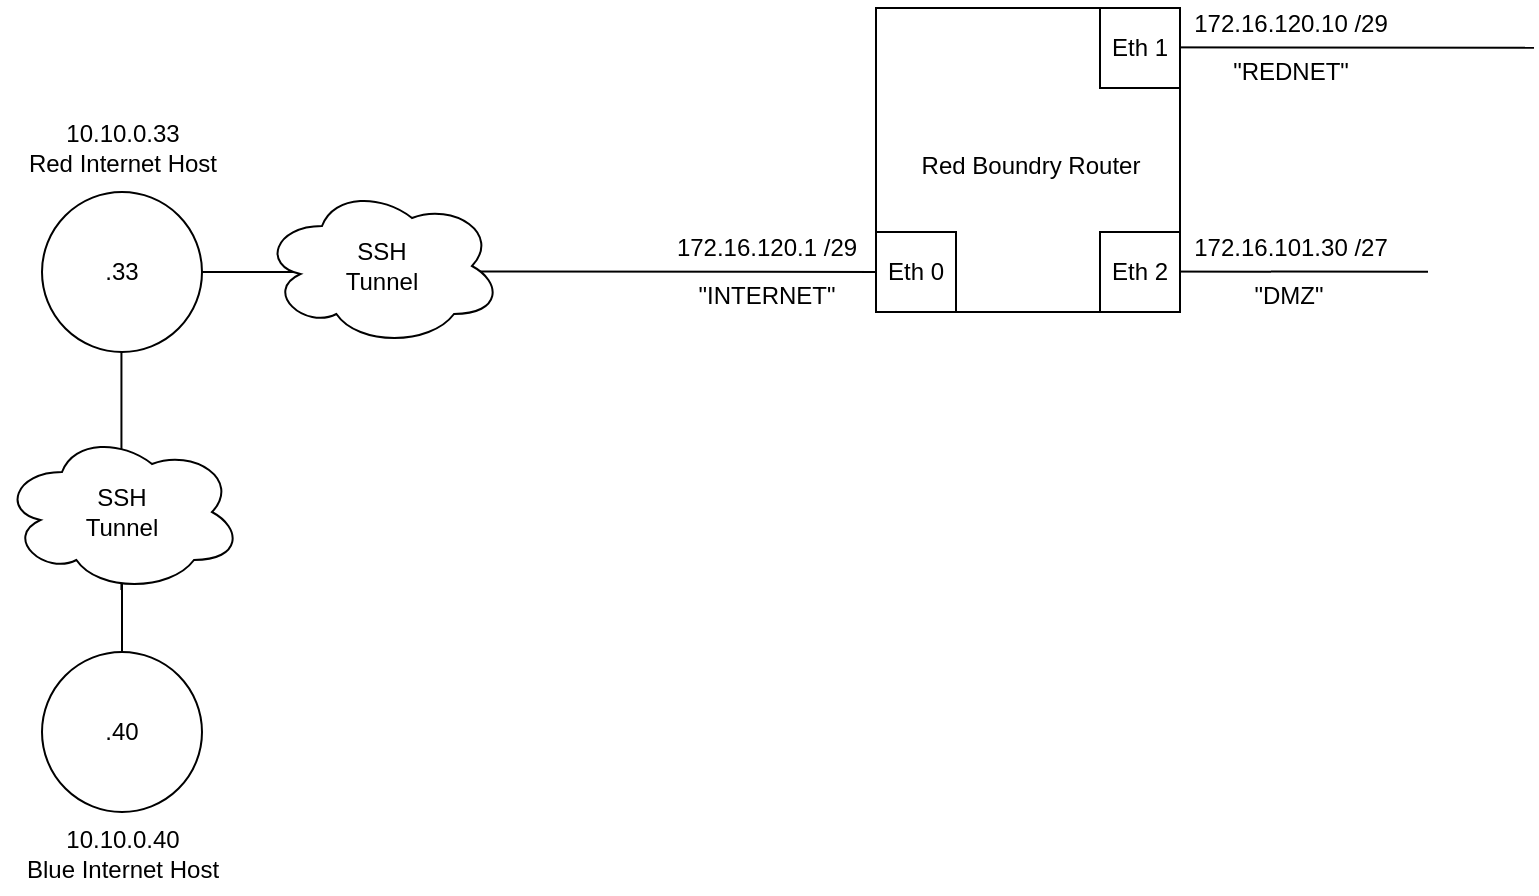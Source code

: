 <mxfile version="27.0.1">
  <diagram name="Page-1" id="r5pY6OEH55r_MRl_l-7a">
    <mxGraphModel dx="1020" dy="1726" grid="0" gridSize="10" guides="1" tooltips="1" connect="1" arrows="1" fold="1" page="1" pageScale="1" pageWidth="850" pageHeight="1100" math="0" shadow="0">
      <root>
        <mxCell id="0" />
        <mxCell id="1" parent="0" />
        <mxCell id="gthj1zMNGUcNPDBHIXGr-12" value="" style="endArrow=none;html=1;rounded=0;exitX=1;exitY=0.5;exitDx=0;exitDy=0;" edge="1" parent="1">
          <mxGeometry width="50" height="50" relative="1" as="geometry">
            <mxPoint x="559" y="348.64" as="sourcePoint" />
            <mxPoint x="776" y="348.91" as="targetPoint" />
          </mxGeometry>
        </mxCell>
        <mxCell id="gthj1zMNGUcNPDBHIXGr-13" value="" style="endArrow=none;html=1;rounded=0;exitX=1;exitY=0.5;exitDx=0;exitDy=0;" edge="1" parent="1">
          <mxGeometry width="50" height="50" relative="1" as="geometry">
            <mxPoint x="506" y="460.64" as="sourcePoint" />
            <mxPoint x="723" y="460.91" as="targetPoint" />
          </mxGeometry>
        </mxCell>
        <mxCell id="gthj1zMNGUcNPDBHIXGr-10" value="" style="endArrow=none;html=1;rounded=0;exitX=1;exitY=0.5;exitDx=0;exitDy=0;" edge="1" parent="1" target="gthj1zMNGUcNPDBHIXGr-8">
          <mxGeometry width="50" height="50" relative="1" as="geometry">
            <mxPoint x="230" y="460.73" as="sourcePoint" />
            <mxPoint x="447" y="461" as="targetPoint" />
          </mxGeometry>
        </mxCell>
        <mxCell id="gthj1zMNGUcNPDBHIXGr-9" value="172.16.120.1 /29" style="text;html=1;align=center;verticalAlign=middle;resizable=0;points=[];autosize=1;strokeColor=none;fillColor=none;spacingBottom=0;" vertex="1" parent="1">
          <mxGeometry x="338" y="437" width="108" height="24" as="geometry" />
        </mxCell>
        <mxCell id="gthj1zMNGUcNPDBHIXGr-1" value="" style="endArrow=none;html=1;rounded=0;entryX=0.75;entryY=0.538;entryDx=0;entryDy=0;entryPerimeter=0;exitX=1;exitY=0.5;exitDx=0;exitDy=0;" edge="1" parent="1" source="S18QFQnf7gFGDbzn0xPW-7" target="S18QFQnf7gFGDbzn0xPW-9">
          <mxGeometry width="50" height="50" relative="1" as="geometry">
            <mxPoint x="100" y="511" as="sourcePoint" />
            <mxPoint x="200.04" y="515" as="targetPoint" />
          </mxGeometry>
        </mxCell>
        <mxCell id="S18QFQnf7gFGDbzn0xPW-6" value="" style="endArrow=none;html=1;rounded=0;" parent="1" edge="1">
          <mxGeometry width="50" height="50" relative="1" as="geometry">
            <mxPoint x="69.72" y="620" as="sourcePoint" />
            <mxPoint x="69.72" y="500" as="targetPoint" />
          </mxGeometry>
        </mxCell>
        <mxCell id="S18QFQnf7gFGDbzn0xPW-1" value=".40" style="ellipse;whiteSpace=wrap;html=1;aspect=fixed;" parent="1" vertex="1">
          <mxGeometry x="30" y="651" width="80" height="80" as="geometry" />
        </mxCell>
        <mxCell id="S18QFQnf7gFGDbzn0xPW-3" value="10.10.0.40&lt;div&gt;Blue Internet Host&lt;/div&gt;" style="text;html=1;align=center;verticalAlign=middle;resizable=0;points=[];autosize=1;strokeColor=none;fillColor=none;" parent="1" vertex="1">
          <mxGeometry x="10" y="732" width="120" height="40" as="geometry" />
        </mxCell>
        <mxCell id="S18QFQnf7gFGDbzn0xPW-4" value="" style="endArrow=none;html=1;rounded=0;" parent="1" edge="1">
          <mxGeometry width="50" height="50" relative="1" as="geometry">
            <mxPoint x="70" y="651" as="sourcePoint" />
            <mxPoint x="70" y="611" as="targetPoint" />
          </mxGeometry>
        </mxCell>
        <mxCell id="S18QFQnf7gFGDbzn0xPW-5" value="SSH&lt;div&gt;Tunnel&lt;/div&gt;" style="ellipse;shape=cloud;whiteSpace=wrap;html=1;" parent="1" vertex="1">
          <mxGeometry x="10" y="541" width="120" height="80" as="geometry" />
        </mxCell>
        <mxCell id="S18QFQnf7gFGDbzn0xPW-7" value=".33" style="ellipse;whiteSpace=wrap;html=1;aspect=fixed;" parent="1" vertex="1">
          <mxGeometry x="30" y="421" width="80" height="80" as="geometry" />
        </mxCell>
        <mxCell id="S18QFQnf7gFGDbzn0xPW-8" value="10.10.0.33&lt;div&gt;Red Internet Host&lt;/div&gt;" style="text;html=1;align=center;verticalAlign=middle;resizable=0;points=[];autosize=1;strokeColor=none;fillColor=none;" parent="1" vertex="1">
          <mxGeometry x="10" y="379" width="120" height="40" as="geometry" />
        </mxCell>
        <mxCell id="S18QFQnf7gFGDbzn0xPW-9" value="SSH&lt;div&gt;Tunnel&lt;/div&gt;" style="ellipse;shape=cloud;whiteSpace=wrap;html=1;" parent="1" vertex="1">
          <mxGeometry x="140" y="418" width="120" height="80" as="geometry" />
        </mxCell>
        <mxCell id="gthj1zMNGUcNPDBHIXGr-3" value="" style="whiteSpace=wrap;html=1;aspect=fixed;" vertex="1" parent="1">
          <mxGeometry x="447" y="329" width="152" height="152" as="geometry" />
        </mxCell>
        <mxCell id="gthj1zMNGUcNPDBHIXGr-5" value="&lt;br&gt;&lt;div&gt;Red Boundry Router&lt;/div&gt;" style="text;html=1;align=center;verticalAlign=middle;resizable=0;points=[];autosize=1;strokeColor=none;fillColor=none;" vertex="1" parent="1">
          <mxGeometry x="460" y="379" width="127" height="41" as="geometry" />
        </mxCell>
        <mxCell id="gthj1zMNGUcNPDBHIXGr-6" value="Eth 1" style="whiteSpace=wrap;html=1;aspect=fixed;" vertex="1" parent="1">
          <mxGeometry x="559" y="329" width="40" height="40" as="geometry" />
        </mxCell>
        <mxCell id="gthj1zMNGUcNPDBHIXGr-7" value="Eth 2" style="whiteSpace=wrap;html=1;aspect=fixed;" vertex="1" parent="1">
          <mxGeometry x="559" y="441" width="40" height="40" as="geometry" />
        </mxCell>
        <mxCell id="gthj1zMNGUcNPDBHIXGr-8" value="Eth 0" style="whiteSpace=wrap;html=1;aspect=fixed;" vertex="1" parent="1">
          <mxGeometry x="447" y="441" width="40" height="40" as="geometry" />
        </mxCell>
        <mxCell id="gthj1zMNGUcNPDBHIXGr-11" value="&quot;INTERNET&quot;" style="text;html=1;align=center;verticalAlign=middle;resizable=0;points=[];autosize=1;strokeColor=none;fillColor=none;spacingBottom=0;" vertex="1" parent="1">
          <mxGeometry x="348.5" y="461" width="87" height="24" as="geometry" />
        </mxCell>
        <mxCell id="gthj1zMNGUcNPDBHIXGr-14" value="172.16.120.10 /29" style="text;html=1;align=center;verticalAlign=middle;resizable=0;points=[];autosize=1;strokeColor=none;fillColor=none;spacingBottom=0;" vertex="1" parent="1">
          <mxGeometry x="596" y="325" width="115" height="24" as="geometry" />
        </mxCell>
        <mxCell id="gthj1zMNGUcNPDBHIXGr-15" value="&quot;REDNET&quot;" style="text;html=1;align=center;verticalAlign=middle;resizable=0;points=[];autosize=1;strokeColor=none;fillColor=none;spacingBottom=0;" vertex="1" parent="1">
          <mxGeometry x="615.5" y="349" width="76" height="24" as="geometry" />
        </mxCell>
        <mxCell id="gthj1zMNGUcNPDBHIXGr-16" value="172.16.101.30 /27" style="text;html=1;align=center;verticalAlign=middle;resizable=0;points=[];autosize=1;strokeColor=none;fillColor=none;spacingBottom=0;" vertex="1" parent="1">
          <mxGeometry x="596" y="437" width="115" height="24" as="geometry" />
        </mxCell>
        <mxCell id="gthj1zMNGUcNPDBHIXGr-17" value="&quot;DMZ&quot;" style="text;html=1;align=center;verticalAlign=middle;resizable=0;points=[];autosize=1;strokeColor=none;fillColor=none;spacingBottom=0;" vertex="1" parent="1">
          <mxGeometry x="626.5" y="461" width="53" height="24" as="geometry" />
        </mxCell>
      </root>
    </mxGraphModel>
  </diagram>
</mxfile>
